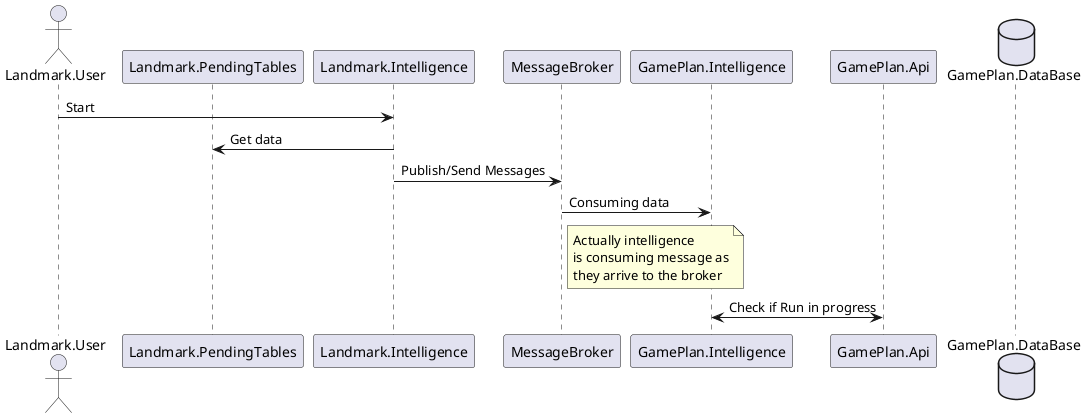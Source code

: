 @startuml
actor Landmark.User
participant Landmark.PendingTables
participant Landmark.Intelligence
participant MessageBroker
participant GamePlan.Intelligence
participant GamePlan.Api
database GamePlan.DataBase

Landmark.User -> Landmark.Intelligence: Start
Landmark.Intelligence -> Landmark.PendingTables: Get data
Landmark.Intelligence -> MessageBroker: Publish/Send Messages
GamePlan.Intelligence <- MessageBroker: Consuming data
note right of MessageBroker
Actually intelligence 
is consuming message as
they arrive to the broker
end note
GamePlan.Intelligence <-> GamePlan.Api: Check if Run in progress
' if (condition A) then (yes)
'   Landmark.User -> Landmark.Intelligence: Start
' else (nothing)
'   Landmark.User -> Landmark.Intelligence: Start
' endif

@enduml